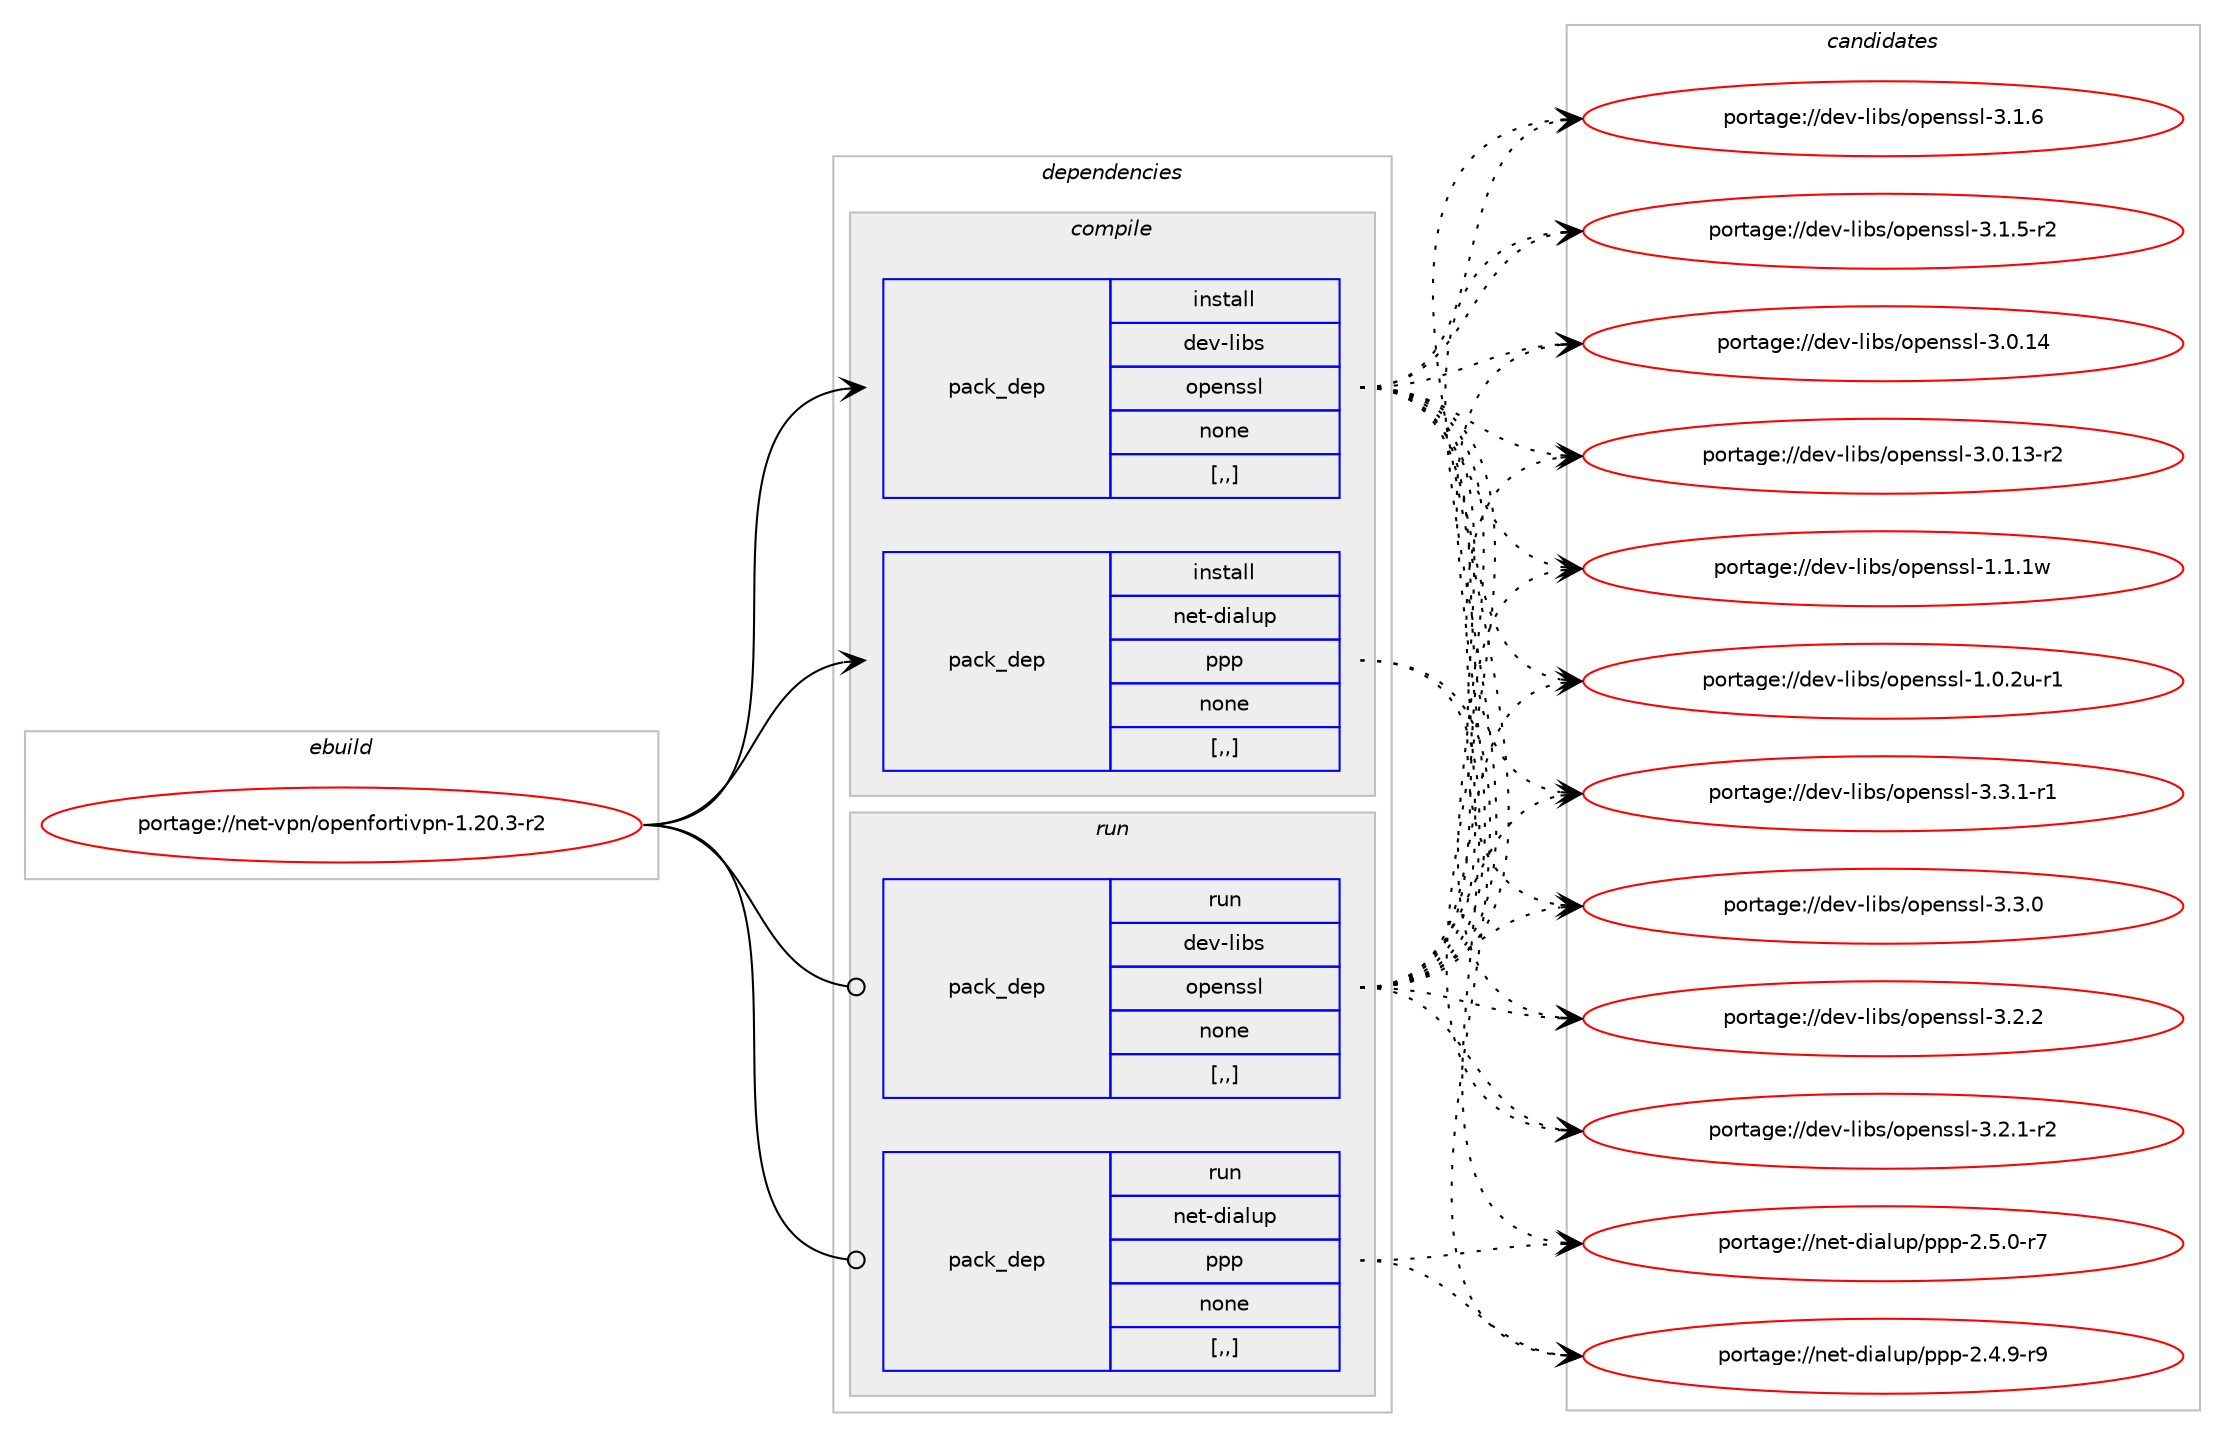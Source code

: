 digraph prolog {

# *************
# Graph options
# *************

newrank=true;
concentrate=true;
compound=true;
graph [rankdir=LR,fontname=Helvetica,fontsize=10,ranksep=1.5];#, ranksep=2.5, nodesep=0.2];
edge  [arrowhead=vee];
node  [fontname=Helvetica,fontsize=10];

# **********
# The ebuild
# **********

subgraph cluster_leftcol {
color=gray;
label=<<i>ebuild</i>>;
id [label="portage://net-vpn/openfortivpn-1.20.3-r2", color=red, width=4, href="../net-vpn/openfortivpn-1.20.3-r2.svg"];
}

# ****************
# The dependencies
# ****************

subgraph cluster_midcol {
color=gray;
label=<<i>dependencies</i>>;
subgraph cluster_compile {
fillcolor="#eeeeee";
style=filled;
label=<<i>compile</i>>;
subgraph pack281614 {
dependency386530 [label=<<TABLE BORDER="0" CELLBORDER="1" CELLSPACING="0" CELLPADDING="4" WIDTH="220"><TR><TD ROWSPAN="6" CELLPADDING="30">pack_dep</TD></TR><TR><TD WIDTH="110">install</TD></TR><TR><TD>dev-libs</TD></TR><TR><TD>openssl</TD></TR><TR><TD>none</TD></TR><TR><TD>[,,]</TD></TR></TABLE>>, shape=none, color=blue];
}
id:e -> dependency386530:w [weight=20,style="solid",arrowhead="vee"];
subgraph pack281615 {
dependency386531 [label=<<TABLE BORDER="0" CELLBORDER="1" CELLSPACING="0" CELLPADDING="4" WIDTH="220"><TR><TD ROWSPAN="6" CELLPADDING="30">pack_dep</TD></TR><TR><TD WIDTH="110">install</TD></TR><TR><TD>net-dialup</TD></TR><TR><TD>ppp</TD></TR><TR><TD>none</TD></TR><TR><TD>[,,]</TD></TR></TABLE>>, shape=none, color=blue];
}
id:e -> dependency386531:w [weight=20,style="solid",arrowhead="vee"];
}
subgraph cluster_compileandrun {
fillcolor="#eeeeee";
style=filled;
label=<<i>compile and run</i>>;
}
subgraph cluster_run {
fillcolor="#eeeeee";
style=filled;
label=<<i>run</i>>;
subgraph pack281616 {
dependency386532 [label=<<TABLE BORDER="0" CELLBORDER="1" CELLSPACING="0" CELLPADDING="4" WIDTH="220"><TR><TD ROWSPAN="6" CELLPADDING="30">pack_dep</TD></TR><TR><TD WIDTH="110">run</TD></TR><TR><TD>dev-libs</TD></TR><TR><TD>openssl</TD></TR><TR><TD>none</TD></TR><TR><TD>[,,]</TD></TR></TABLE>>, shape=none, color=blue];
}
id:e -> dependency386532:w [weight=20,style="solid",arrowhead="odot"];
subgraph pack281617 {
dependency386533 [label=<<TABLE BORDER="0" CELLBORDER="1" CELLSPACING="0" CELLPADDING="4" WIDTH="220"><TR><TD ROWSPAN="6" CELLPADDING="30">pack_dep</TD></TR><TR><TD WIDTH="110">run</TD></TR><TR><TD>net-dialup</TD></TR><TR><TD>ppp</TD></TR><TR><TD>none</TD></TR><TR><TD>[,,]</TD></TR></TABLE>>, shape=none, color=blue];
}
id:e -> dependency386533:w [weight=20,style="solid",arrowhead="odot"];
}
}

# **************
# The candidates
# **************

subgraph cluster_choices {
rank=same;
color=gray;
label=<<i>candidates</i>>;

subgraph choice281614 {
color=black;
nodesep=1;
choice1001011184510810598115471111121011101151151084551465146494511449 [label="portage://dev-libs/openssl-3.3.1-r1", color=red, width=4,href="../dev-libs/openssl-3.3.1-r1.svg"];
choice100101118451081059811547111112101110115115108455146514648 [label="portage://dev-libs/openssl-3.3.0", color=red, width=4,href="../dev-libs/openssl-3.3.0.svg"];
choice100101118451081059811547111112101110115115108455146504650 [label="portage://dev-libs/openssl-3.2.2", color=red, width=4,href="../dev-libs/openssl-3.2.2.svg"];
choice1001011184510810598115471111121011101151151084551465046494511450 [label="portage://dev-libs/openssl-3.2.1-r2", color=red, width=4,href="../dev-libs/openssl-3.2.1-r2.svg"];
choice100101118451081059811547111112101110115115108455146494654 [label="portage://dev-libs/openssl-3.1.6", color=red, width=4,href="../dev-libs/openssl-3.1.6.svg"];
choice1001011184510810598115471111121011101151151084551464946534511450 [label="portage://dev-libs/openssl-3.1.5-r2", color=red, width=4,href="../dev-libs/openssl-3.1.5-r2.svg"];
choice10010111845108105981154711111210111011511510845514648464952 [label="portage://dev-libs/openssl-3.0.14", color=red, width=4,href="../dev-libs/openssl-3.0.14.svg"];
choice100101118451081059811547111112101110115115108455146484649514511450 [label="portage://dev-libs/openssl-3.0.13-r2", color=red, width=4,href="../dev-libs/openssl-3.0.13-r2.svg"];
choice100101118451081059811547111112101110115115108454946494649119 [label="portage://dev-libs/openssl-1.1.1w", color=red, width=4,href="../dev-libs/openssl-1.1.1w.svg"];
choice1001011184510810598115471111121011101151151084549464846501174511449 [label="portage://dev-libs/openssl-1.0.2u-r1", color=red, width=4,href="../dev-libs/openssl-1.0.2u-r1.svg"];
dependency386530:e -> choice1001011184510810598115471111121011101151151084551465146494511449:w [style=dotted,weight="100"];
dependency386530:e -> choice100101118451081059811547111112101110115115108455146514648:w [style=dotted,weight="100"];
dependency386530:e -> choice100101118451081059811547111112101110115115108455146504650:w [style=dotted,weight="100"];
dependency386530:e -> choice1001011184510810598115471111121011101151151084551465046494511450:w [style=dotted,weight="100"];
dependency386530:e -> choice100101118451081059811547111112101110115115108455146494654:w [style=dotted,weight="100"];
dependency386530:e -> choice1001011184510810598115471111121011101151151084551464946534511450:w [style=dotted,weight="100"];
dependency386530:e -> choice10010111845108105981154711111210111011511510845514648464952:w [style=dotted,weight="100"];
dependency386530:e -> choice100101118451081059811547111112101110115115108455146484649514511450:w [style=dotted,weight="100"];
dependency386530:e -> choice100101118451081059811547111112101110115115108454946494649119:w [style=dotted,weight="100"];
dependency386530:e -> choice1001011184510810598115471111121011101151151084549464846501174511449:w [style=dotted,weight="100"];
}
subgraph choice281615 {
color=black;
nodesep=1;
choice1101011164510010597108117112471121121124550465346484511455 [label="portage://net-dialup/ppp-2.5.0-r7", color=red, width=4,href="../net-dialup/ppp-2.5.0-r7.svg"];
choice1101011164510010597108117112471121121124550465246574511457 [label="portage://net-dialup/ppp-2.4.9-r9", color=red, width=4,href="../net-dialup/ppp-2.4.9-r9.svg"];
dependency386531:e -> choice1101011164510010597108117112471121121124550465346484511455:w [style=dotted,weight="100"];
dependency386531:e -> choice1101011164510010597108117112471121121124550465246574511457:w [style=dotted,weight="100"];
}
subgraph choice281616 {
color=black;
nodesep=1;
choice1001011184510810598115471111121011101151151084551465146494511449 [label="portage://dev-libs/openssl-3.3.1-r1", color=red, width=4,href="../dev-libs/openssl-3.3.1-r1.svg"];
choice100101118451081059811547111112101110115115108455146514648 [label="portage://dev-libs/openssl-3.3.0", color=red, width=4,href="../dev-libs/openssl-3.3.0.svg"];
choice100101118451081059811547111112101110115115108455146504650 [label="portage://dev-libs/openssl-3.2.2", color=red, width=4,href="../dev-libs/openssl-3.2.2.svg"];
choice1001011184510810598115471111121011101151151084551465046494511450 [label="portage://dev-libs/openssl-3.2.1-r2", color=red, width=4,href="../dev-libs/openssl-3.2.1-r2.svg"];
choice100101118451081059811547111112101110115115108455146494654 [label="portage://dev-libs/openssl-3.1.6", color=red, width=4,href="../dev-libs/openssl-3.1.6.svg"];
choice1001011184510810598115471111121011101151151084551464946534511450 [label="portage://dev-libs/openssl-3.1.5-r2", color=red, width=4,href="../dev-libs/openssl-3.1.5-r2.svg"];
choice10010111845108105981154711111210111011511510845514648464952 [label="portage://dev-libs/openssl-3.0.14", color=red, width=4,href="../dev-libs/openssl-3.0.14.svg"];
choice100101118451081059811547111112101110115115108455146484649514511450 [label="portage://dev-libs/openssl-3.0.13-r2", color=red, width=4,href="../dev-libs/openssl-3.0.13-r2.svg"];
choice100101118451081059811547111112101110115115108454946494649119 [label="portage://dev-libs/openssl-1.1.1w", color=red, width=4,href="../dev-libs/openssl-1.1.1w.svg"];
choice1001011184510810598115471111121011101151151084549464846501174511449 [label="portage://dev-libs/openssl-1.0.2u-r1", color=red, width=4,href="../dev-libs/openssl-1.0.2u-r1.svg"];
dependency386532:e -> choice1001011184510810598115471111121011101151151084551465146494511449:w [style=dotted,weight="100"];
dependency386532:e -> choice100101118451081059811547111112101110115115108455146514648:w [style=dotted,weight="100"];
dependency386532:e -> choice100101118451081059811547111112101110115115108455146504650:w [style=dotted,weight="100"];
dependency386532:e -> choice1001011184510810598115471111121011101151151084551465046494511450:w [style=dotted,weight="100"];
dependency386532:e -> choice100101118451081059811547111112101110115115108455146494654:w [style=dotted,weight="100"];
dependency386532:e -> choice1001011184510810598115471111121011101151151084551464946534511450:w [style=dotted,weight="100"];
dependency386532:e -> choice10010111845108105981154711111210111011511510845514648464952:w [style=dotted,weight="100"];
dependency386532:e -> choice100101118451081059811547111112101110115115108455146484649514511450:w [style=dotted,weight="100"];
dependency386532:e -> choice100101118451081059811547111112101110115115108454946494649119:w [style=dotted,weight="100"];
dependency386532:e -> choice1001011184510810598115471111121011101151151084549464846501174511449:w [style=dotted,weight="100"];
}
subgraph choice281617 {
color=black;
nodesep=1;
choice1101011164510010597108117112471121121124550465346484511455 [label="portage://net-dialup/ppp-2.5.0-r7", color=red, width=4,href="../net-dialup/ppp-2.5.0-r7.svg"];
choice1101011164510010597108117112471121121124550465246574511457 [label="portage://net-dialup/ppp-2.4.9-r9", color=red, width=4,href="../net-dialup/ppp-2.4.9-r9.svg"];
dependency386533:e -> choice1101011164510010597108117112471121121124550465346484511455:w [style=dotted,weight="100"];
dependency386533:e -> choice1101011164510010597108117112471121121124550465246574511457:w [style=dotted,weight="100"];
}
}

}
